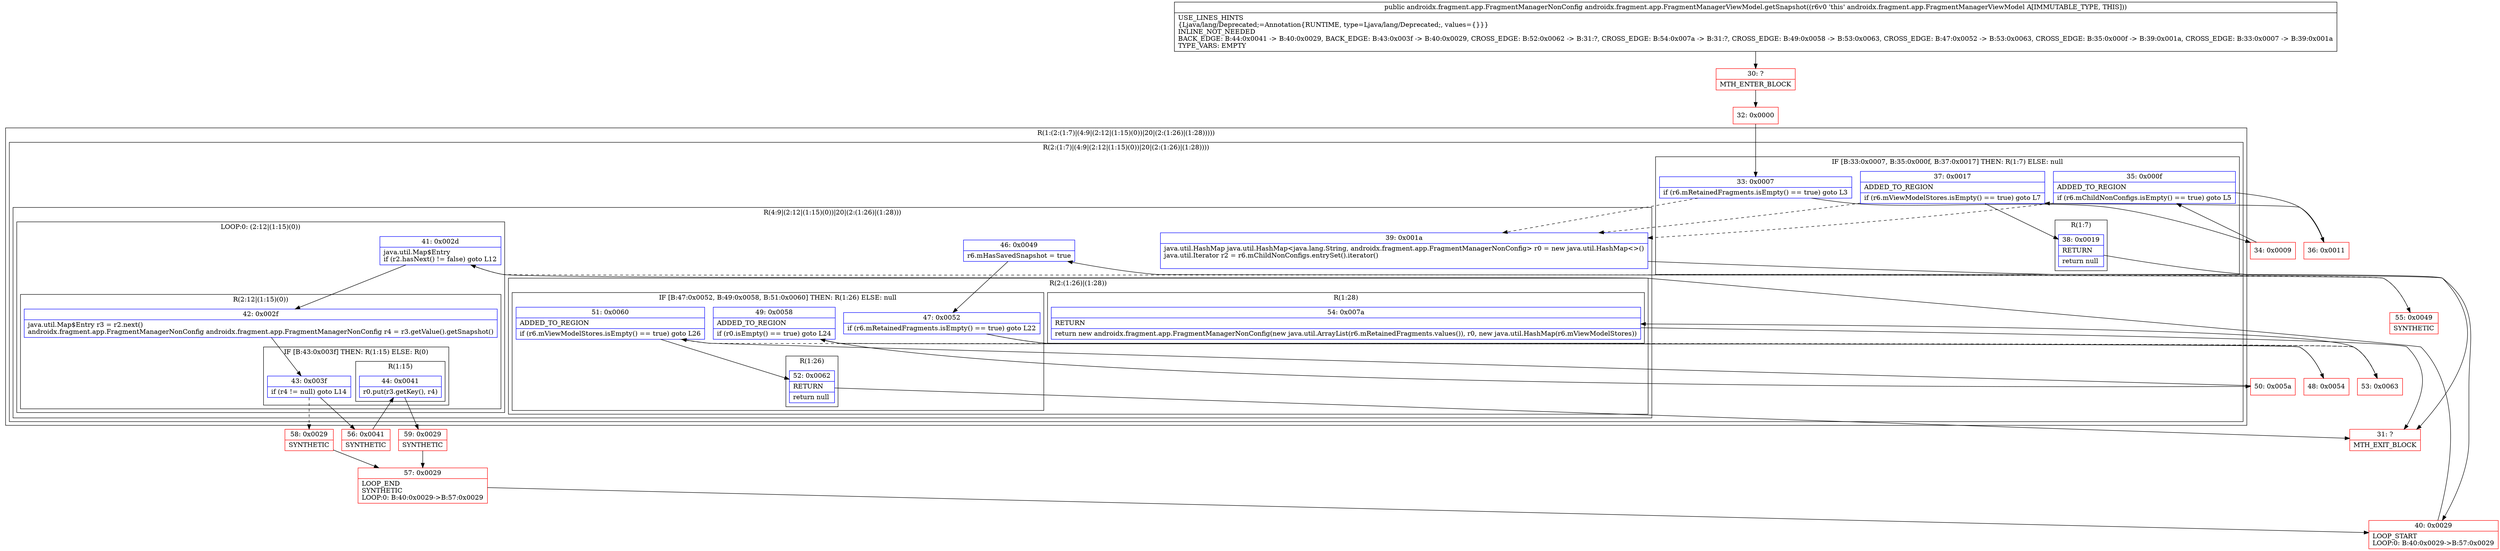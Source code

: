 digraph "CFG forandroidx.fragment.app.FragmentManagerViewModel.getSnapshot()Landroidx\/fragment\/app\/FragmentManagerNonConfig;" {
subgraph cluster_Region_1396903614 {
label = "R(1:(2:(1:7)|(4:9|(2:12|(1:15)(0))|20|(2:(1:26)|(1:28)))))";
node [shape=record,color=blue];
subgraph cluster_Region_755343629 {
label = "R(2:(1:7)|(4:9|(2:12|(1:15)(0))|20|(2:(1:26)|(1:28))))";
node [shape=record,color=blue];
subgraph cluster_IfRegion_1892087288 {
label = "IF [B:33:0x0007, B:35:0x000f, B:37:0x0017] THEN: R(1:7) ELSE: null";
node [shape=record,color=blue];
Node_33 [shape=record,label="{33\:\ 0x0007|if (r6.mRetainedFragments.isEmpty() == true) goto L3\l}"];
Node_35 [shape=record,label="{35\:\ 0x000f|ADDED_TO_REGION\l|if (r6.mChildNonConfigs.isEmpty() == true) goto L5\l}"];
Node_37 [shape=record,label="{37\:\ 0x0017|ADDED_TO_REGION\l|if (r6.mViewModelStores.isEmpty() == true) goto L7\l}"];
subgraph cluster_Region_517255247 {
label = "R(1:7)";
node [shape=record,color=blue];
Node_38 [shape=record,label="{38\:\ 0x0019|RETURN\l|return null\l}"];
}
}
subgraph cluster_Region_1414929434 {
label = "R(4:9|(2:12|(1:15)(0))|20|(2:(1:26)|(1:28)))";
node [shape=record,color=blue];
Node_39 [shape=record,label="{39\:\ 0x001a|java.util.HashMap java.util.HashMap\<java.lang.String, androidx.fragment.app.FragmentManagerNonConfig\> r0 = new java.util.HashMap\<\>()\ljava.util.Iterator r2 = r6.mChildNonConfigs.entrySet().iterator()\l\l}"];
subgraph cluster_LoopRegion_1428782037 {
label = "LOOP:0: (2:12|(1:15)(0))";
node [shape=record,color=blue];
Node_41 [shape=record,label="{41\:\ 0x002d|java.util.Map$Entry \lif (r2.hasNext() != false) goto L12\l}"];
subgraph cluster_Region_986534232 {
label = "R(2:12|(1:15)(0))";
node [shape=record,color=blue];
Node_42 [shape=record,label="{42\:\ 0x002f|java.util.Map$Entry r3 = r2.next()\landroidx.fragment.app.FragmentManagerNonConfig androidx.fragment.app.FragmentManagerNonConfig r4 = r3.getValue().getSnapshot()\l}"];
subgraph cluster_IfRegion_15312711 {
label = "IF [B:43:0x003f] THEN: R(1:15) ELSE: R(0)";
node [shape=record,color=blue];
Node_43 [shape=record,label="{43\:\ 0x003f|if (r4 != null) goto L14\l}"];
subgraph cluster_Region_656648105 {
label = "R(1:15)";
node [shape=record,color=blue];
Node_44 [shape=record,label="{44\:\ 0x0041|r0.put(r3.getKey(), r4)\l}"];
}
subgraph cluster_Region_1436853684 {
label = "R(0)";
node [shape=record,color=blue];
}
}
}
}
Node_46 [shape=record,label="{46\:\ 0x0049|r6.mHasSavedSnapshot = true\l}"];
subgraph cluster_Region_311096269 {
label = "R(2:(1:26)|(1:28))";
node [shape=record,color=blue];
subgraph cluster_IfRegion_1543370335 {
label = "IF [B:47:0x0052, B:49:0x0058, B:51:0x0060] THEN: R(1:26) ELSE: null";
node [shape=record,color=blue];
Node_47 [shape=record,label="{47\:\ 0x0052|if (r6.mRetainedFragments.isEmpty() == true) goto L22\l}"];
Node_49 [shape=record,label="{49\:\ 0x0058|ADDED_TO_REGION\l|if (r0.isEmpty() == true) goto L24\l}"];
Node_51 [shape=record,label="{51\:\ 0x0060|ADDED_TO_REGION\l|if (r6.mViewModelStores.isEmpty() == true) goto L26\l}"];
subgraph cluster_Region_694644507 {
label = "R(1:26)";
node [shape=record,color=blue];
Node_52 [shape=record,label="{52\:\ 0x0062|RETURN\l|return null\l}"];
}
}
subgraph cluster_Region_1579098189 {
label = "R(1:28)";
node [shape=record,color=blue];
Node_54 [shape=record,label="{54\:\ 0x007a|RETURN\l|return new androidx.fragment.app.FragmentManagerNonConfig(new java.util.ArrayList(r6.mRetainedFragments.values()), r0, new java.util.HashMap(r6.mViewModelStores))\l}"];
}
}
}
}
}
Node_30 [shape=record,color=red,label="{30\:\ ?|MTH_ENTER_BLOCK\l}"];
Node_32 [shape=record,color=red,label="{32\:\ 0x0000}"];
Node_34 [shape=record,color=red,label="{34\:\ 0x0009}"];
Node_36 [shape=record,color=red,label="{36\:\ 0x0011}"];
Node_31 [shape=record,color=red,label="{31\:\ ?|MTH_EXIT_BLOCK\l}"];
Node_40 [shape=record,color=red,label="{40\:\ 0x0029|LOOP_START\lLOOP:0: B:40:0x0029\-\>B:57:0x0029\l}"];
Node_56 [shape=record,color=red,label="{56\:\ 0x0041|SYNTHETIC\l}"];
Node_59 [shape=record,color=red,label="{59\:\ 0x0029|SYNTHETIC\l}"];
Node_57 [shape=record,color=red,label="{57\:\ 0x0029|LOOP_END\lSYNTHETIC\lLOOP:0: B:40:0x0029\-\>B:57:0x0029\l}"];
Node_58 [shape=record,color=red,label="{58\:\ 0x0029|SYNTHETIC\l}"];
Node_55 [shape=record,color=red,label="{55\:\ 0x0049|SYNTHETIC\l}"];
Node_48 [shape=record,color=red,label="{48\:\ 0x0054}"];
Node_50 [shape=record,color=red,label="{50\:\ 0x005a}"];
Node_53 [shape=record,color=red,label="{53\:\ 0x0063}"];
MethodNode[shape=record,label="{public androidx.fragment.app.FragmentManagerNonConfig androidx.fragment.app.FragmentManagerViewModel.getSnapshot((r6v0 'this' androidx.fragment.app.FragmentManagerViewModel A[IMMUTABLE_TYPE, THIS]))  | USE_LINES_HINTS\l\{Ljava\/lang\/Deprecated;=Annotation\{RUNTIME, type=Ljava\/lang\/Deprecated;, values=\{\}\}\}\lINLINE_NOT_NEEDED\lBACK_EDGE: B:44:0x0041 \-\> B:40:0x0029, BACK_EDGE: B:43:0x003f \-\> B:40:0x0029, CROSS_EDGE: B:52:0x0062 \-\> B:31:?, CROSS_EDGE: B:54:0x007a \-\> B:31:?, CROSS_EDGE: B:49:0x0058 \-\> B:53:0x0063, CROSS_EDGE: B:47:0x0052 \-\> B:53:0x0063, CROSS_EDGE: B:35:0x000f \-\> B:39:0x001a, CROSS_EDGE: B:33:0x0007 \-\> B:39:0x001a\lTYPE_VARS: EMPTY\l}"];
MethodNode -> Node_30;Node_33 -> Node_34;
Node_33 -> Node_39[style=dashed];
Node_35 -> Node_36;
Node_35 -> Node_39[style=dashed];
Node_37 -> Node_38;
Node_37 -> Node_39[style=dashed];
Node_38 -> Node_31;
Node_39 -> Node_40;
Node_41 -> Node_42;
Node_41 -> Node_55[style=dashed];
Node_42 -> Node_43;
Node_43 -> Node_56;
Node_43 -> Node_58[style=dashed];
Node_44 -> Node_59;
Node_46 -> Node_47;
Node_47 -> Node_48;
Node_47 -> Node_53[style=dashed];
Node_49 -> Node_50;
Node_49 -> Node_53[style=dashed];
Node_51 -> Node_52;
Node_51 -> Node_53[style=dashed];
Node_52 -> Node_31;
Node_54 -> Node_31;
Node_30 -> Node_32;
Node_32 -> Node_33;
Node_34 -> Node_35;
Node_36 -> Node_37;
Node_40 -> Node_41;
Node_56 -> Node_44;
Node_59 -> Node_57;
Node_57 -> Node_40;
Node_58 -> Node_57;
Node_55 -> Node_46;
Node_48 -> Node_49;
Node_50 -> Node_51;
Node_53 -> Node_54;
}

